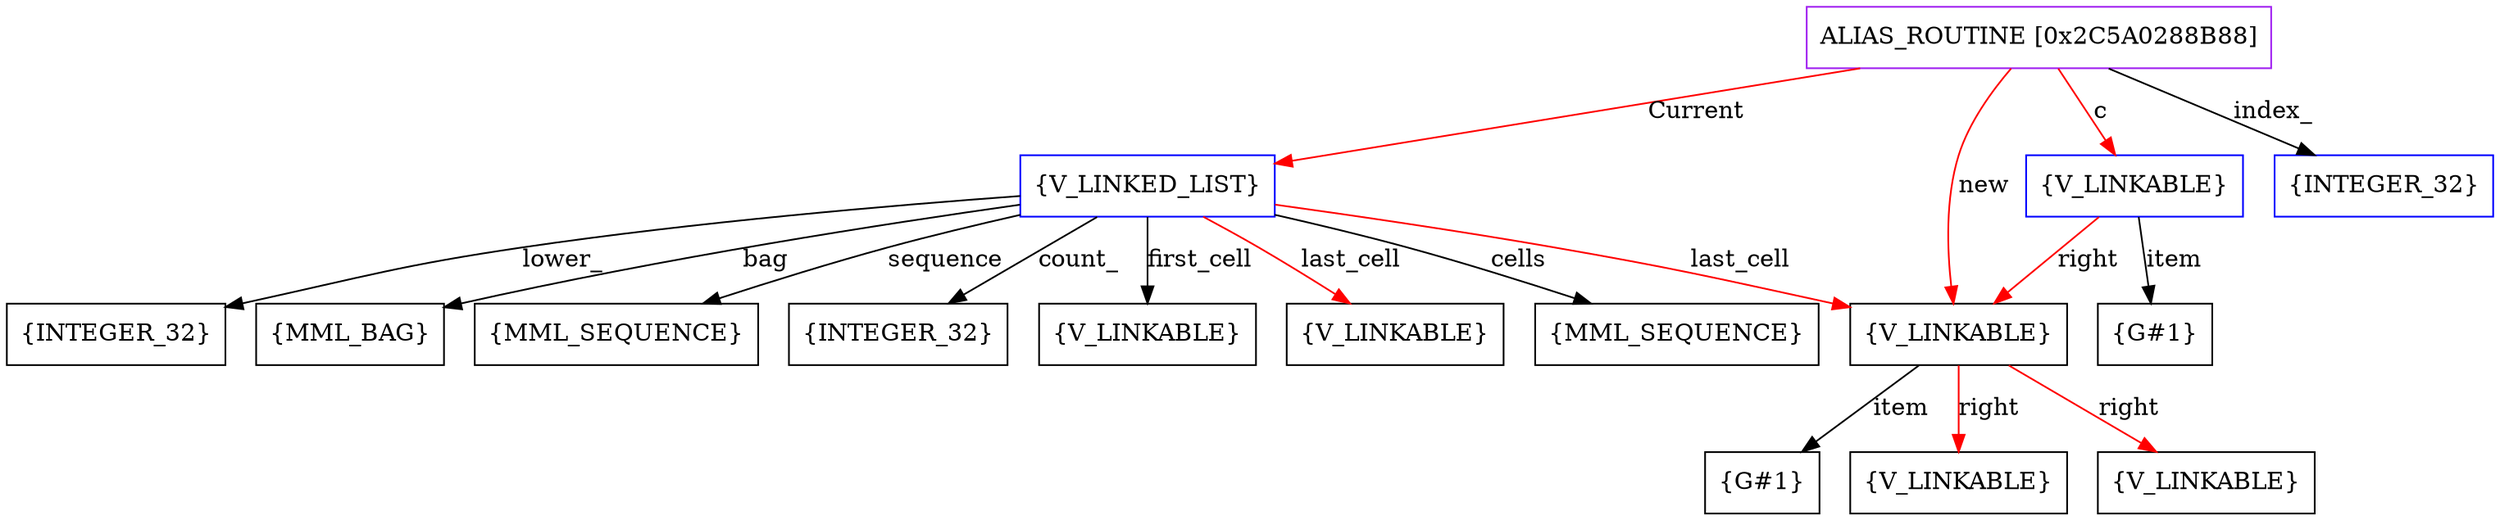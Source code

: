 digraph g {
	node [shape=box]
	b1[color=purple label=<ALIAS_ROUTINE [0x2C5A0288B88]>]
	b2[color=blue label=<{V_LINKED_LIST}>]
	b3[label=<{INTEGER_32}>]
	b4[label=<{MML_BAG}>]
	b5[label=<{MML_SEQUENCE}>]
	b6[label=<{INTEGER_32}>]
	b7[label=<{V_LINKABLE}>]
	b8[label=<{V_LINKABLE}>]
	b9[label=<{V_LINKABLE}>]
	b10[label=<{G#1}>]
	b11[label=<{V_LINKABLE}>]
	b12[label=<{V_LINKABLE}>]
	b13[label=<{MML_SEQUENCE}>]
	b14[color=blue label=<{V_LINKABLE}>]
	b15[label=<{G#1}>]
	b16[color=blue label=<{INTEGER_32}>]
	b1->b2[color=red label=<Current>]
	b2->b3[label=<lower_>]
	b2->b4[label=<bag>]
	b2->b5[label=<sequence>]
	b2->b6[label=<count_>]
	b2->b7[label=<first_cell>]
	b2->b8[color=red label=<last_cell>]
	b2->b9[color=red label=<last_cell>]
	b9->b10[label=<item>]
	b9->b11[color=red label=<right>]
	b9->b12[color=red label=<right>]
	b2->b13[label=<cells>]
	b1->b9[color=red label=<new>]
	b1->b14[color=red label=<c>]
	b14->b15[label=<item>]
	b14->b9[color=red label=<right>]
	b1->b16[label=<index_>]
}
